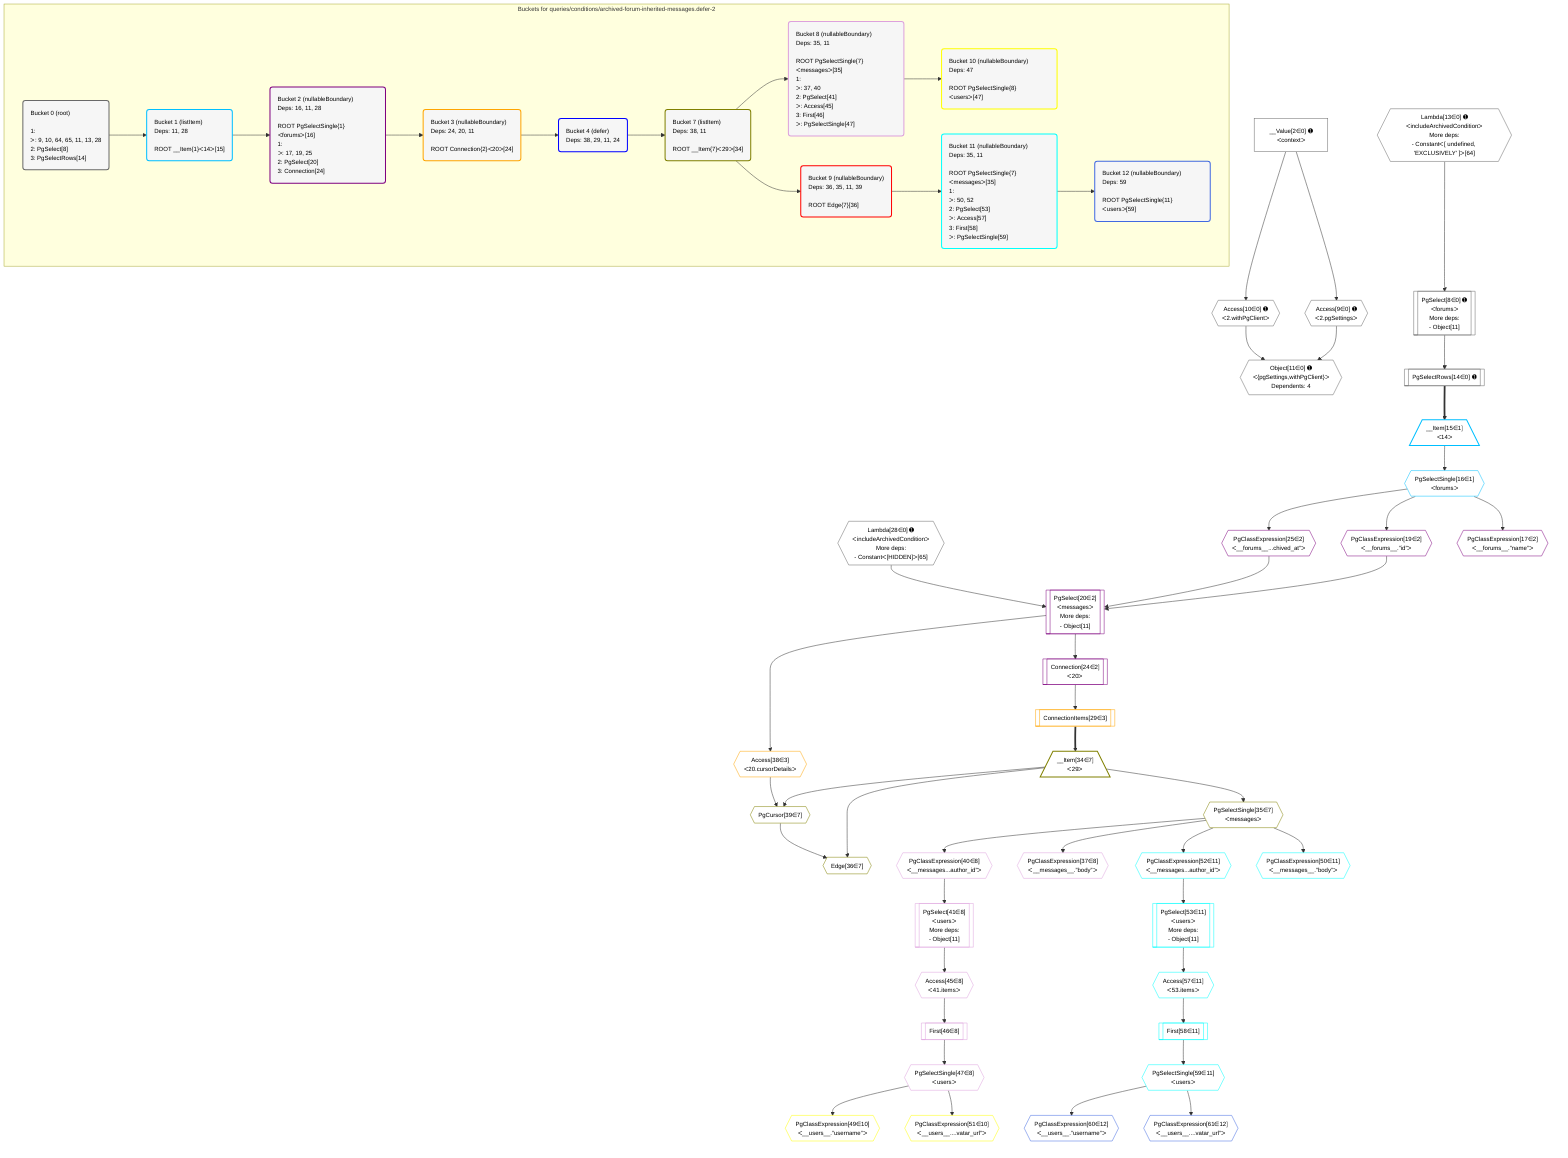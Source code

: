 %%{init: {'themeVariables': { 'fontSize': '12px'}}}%%
graph TD
    classDef path fill:#eee,stroke:#000,color:#000
    classDef plan fill:#fff,stroke-width:1px,color:#000
    classDef itemplan fill:#fff,stroke-width:2px,color:#000
    classDef unbatchedplan fill:#dff,stroke-width:1px,color:#000
    classDef sideeffectplan fill:#fcc,stroke-width:2px,color:#000
    classDef bucket fill:#f6f6f6,color:#000,stroke-width:2px,text-align:left

    subgraph "Buckets for queries/conditions/archived-forum-inherited-messages.defer-2"
    Bucket0("Bucket 0 (root)<br /><br />1: <br />ᐳ: 9, 10, 64, 65, 11, 13, 28<br />2: PgSelect[8]<br />3: PgSelectRows[14]"):::bucket
    Bucket1("Bucket 1 (listItem)<br />Deps: 11, 28<br /><br />ROOT __Item{1}ᐸ14ᐳ[15]"):::bucket
    Bucket2("Bucket 2 (nullableBoundary)<br />Deps: 16, 11, 28<br /><br />ROOT PgSelectSingle{1}ᐸforumsᐳ[16]<br />1: <br />ᐳ: 17, 19, 25<br />2: PgSelect[20]<br />3: Connection[24]"):::bucket
    Bucket3("Bucket 3 (nullableBoundary)<br />Deps: 24, 20, 11<br /><br />ROOT Connection{2}ᐸ20ᐳ[24]"):::bucket
    Bucket4("Bucket 4 (defer)<br />Deps: 38, 29, 11, 24"):::bucket
    Bucket7("Bucket 7 (listItem)<br />Deps: 38, 11<br /><br />ROOT __Item{7}ᐸ29ᐳ[34]"):::bucket
    Bucket8("Bucket 8 (nullableBoundary)<br />Deps: 35, 11<br /><br />ROOT PgSelectSingle{7}ᐸmessagesᐳ[35]<br />1: <br />ᐳ: 37, 40<br />2: PgSelect[41]<br />ᐳ: Access[45]<br />3: First[46]<br />ᐳ: PgSelectSingle[47]"):::bucket
    Bucket9("Bucket 9 (nullableBoundary)<br />Deps: 36, 35, 11, 39<br /><br />ROOT Edge{7}[36]"):::bucket
    Bucket10("Bucket 10 (nullableBoundary)<br />Deps: 47<br /><br />ROOT PgSelectSingle{8}ᐸusersᐳ[47]"):::bucket
    Bucket11("Bucket 11 (nullableBoundary)<br />Deps: 35, 11<br /><br />ROOT PgSelectSingle{7}ᐸmessagesᐳ[35]<br />1: <br />ᐳ: 50, 52<br />2: PgSelect[53]<br />ᐳ: Access[57]<br />3: First[58]<br />ᐳ: PgSelectSingle[59]"):::bucket
    Bucket12("Bucket 12 (nullableBoundary)<br />Deps: 59<br /><br />ROOT PgSelectSingle{11}ᐸusersᐳ[59]"):::bucket
    end
    Bucket0 --> Bucket1
    Bucket1 --> Bucket2
    Bucket2 --> Bucket3
    Bucket3 --> Bucket4
    Bucket4 --> Bucket7
    Bucket7 --> Bucket8 & Bucket9
    Bucket8 --> Bucket10
    Bucket9 --> Bucket11
    Bucket11 --> Bucket12

    %% plan dependencies
    PgSelect8[["PgSelect[8∈0] ➊<br />ᐸforumsᐳ<br />More deps:<br />- Object[11]"]]:::plan
    Lambda13{{"Lambda[13∈0] ➊<br />ᐸincludeArchivedConditionᐳ<br />More deps:<br />- Constantᐸ[ undefined, 'EXCLUSIVELY' ]ᐳ[64]"}}:::plan
    Lambda13 --> PgSelect8
    Object11{{"Object[11∈0] ➊<br />ᐸ{pgSettings,withPgClient}ᐳ<br />Dependents: 4"}}:::plan
    Access9{{"Access[9∈0] ➊<br />ᐸ2.pgSettingsᐳ"}}:::plan
    Access10{{"Access[10∈0] ➊<br />ᐸ2.withPgClientᐳ"}}:::plan
    Access9 & Access10 --> Object11
    __Value2["__Value[2∈0] ➊<br />ᐸcontextᐳ"]:::plan
    __Value2 --> Access9
    __Value2 --> Access10
    PgSelectRows14[["PgSelectRows[14∈0] ➊"]]:::plan
    PgSelect8 --> PgSelectRows14
    Lambda28{{"Lambda[28∈0] ➊<br />ᐸincludeArchivedConditionᐳ<br />More deps:<br />- Constantᐸ[HIDDEN]ᐳ[65]"}}:::plan
    __Item15[/"__Item[15∈1]<br />ᐸ14ᐳ"\]:::itemplan
    PgSelectRows14 ==> __Item15
    PgSelectSingle16{{"PgSelectSingle[16∈1]<br />ᐸforumsᐳ"}}:::plan
    __Item15 --> PgSelectSingle16
    PgSelect20[["PgSelect[20∈2]<br />ᐸmessagesᐳ<br />More deps:<br />- Object[11]"]]:::plan
    PgClassExpression19{{"PgClassExpression[19∈2]<br />ᐸ__forums__.”id”ᐳ"}}:::plan
    PgClassExpression25{{"PgClassExpression[25∈2]<br />ᐸ__forums__...chived_at”ᐳ"}}:::plan
    PgClassExpression19 & PgClassExpression25 & Lambda28 --> PgSelect20
    PgClassExpression17{{"PgClassExpression[17∈2]<br />ᐸ__forums__.”name”ᐳ"}}:::plan
    PgSelectSingle16 --> PgClassExpression17
    PgSelectSingle16 --> PgClassExpression19
    Connection24[["Connection[24∈2]<br />ᐸ20ᐳ"]]:::plan
    PgSelect20 --> Connection24
    PgSelectSingle16 --> PgClassExpression25
    ConnectionItems29[["ConnectionItems[29∈3]"]]:::plan
    Connection24 --> ConnectionItems29
    Access38{{"Access[38∈3]<br />ᐸ20.cursorDetailsᐳ"}}:::plan
    PgSelect20 --> Access38
    Edge36{{"Edge[36∈7]"}}:::plan
    __Item34[/"__Item[34∈7]<br />ᐸ29ᐳ"\]:::itemplan
    PgCursor39{{"PgCursor[39∈7]"}}:::plan
    __Item34 & PgCursor39 --> Edge36
    __Item34 & Access38 --> PgCursor39
    ConnectionItems29 ==> __Item34
    PgSelectSingle35{{"PgSelectSingle[35∈7]<br />ᐸmessagesᐳ"}}:::plan
    __Item34 --> PgSelectSingle35
    PgSelect41[["PgSelect[41∈8]<br />ᐸusersᐳ<br />More deps:<br />- Object[11]"]]:::plan
    PgClassExpression40{{"PgClassExpression[40∈8]<br />ᐸ__messages...author_id”ᐳ"}}:::plan
    PgClassExpression40 --> PgSelect41
    PgClassExpression37{{"PgClassExpression[37∈8]<br />ᐸ__messages__.”body”ᐳ"}}:::plan
    PgSelectSingle35 --> PgClassExpression37
    PgSelectSingle35 --> PgClassExpression40
    Access45{{"Access[45∈8]<br />ᐸ41.itemsᐳ"}}:::plan
    PgSelect41 --> Access45
    First46[["First[46∈8]"]]:::plan
    Access45 --> First46
    PgSelectSingle47{{"PgSelectSingle[47∈8]<br />ᐸusersᐳ"}}:::plan
    First46 --> PgSelectSingle47
    PgClassExpression49{{"PgClassExpression[49∈10]<br />ᐸ__users__.”username”ᐳ"}}:::plan
    PgSelectSingle47 --> PgClassExpression49
    PgClassExpression51{{"PgClassExpression[51∈10]<br />ᐸ__users__....vatar_url”ᐳ"}}:::plan
    PgSelectSingle47 --> PgClassExpression51
    PgSelect53[["PgSelect[53∈11]<br />ᐸusersᐳ<br />More deps:<br />- Object[11]"]]:::plan
    PgClassExpression52{{"PgClassExpression[52∈11]<br />ᐸ__messages...author_id”ᐳ"}}:::plan
    PgClassExpression52 --> PgSelect53
    PgClassExpression50{{"PgClassExpression[50∈11]<br />ᐸ__messages__.”body”ᐳ"}}:::plan
    PgSelectSingle35 --> PgClassExpression50
    PgSelectSingle35 --> PgClassExpression52
    Access57{{"Access[57∈11]<br />ᐸ53.itemsᐳ"}}:::plan
    PgSelect53 --> Access57
    First58[["First[58∈11]"]]:::plan
    Access57 --> First58
    PgSelectSingle59{{"PgSelectSingle[59∈11]<br />ᐸusersᐳ"}}:::plan
    First58 --> PgSelectSingle59
    PgClassExpression60{{"PgClassExpression[60∈12]<br />ᐸ__users__.”username”ᐳ"}}:::plan
    PgSelectSingle59 --> PgClassExpression60
    PgClassExpression61{{"PgClassExpression[61∈12]<br />ᐸ__users__....vatar_url”ᐳ"}}:::plan
    PgSelectSingle59 --> PgClassExpression61

    %% define steps
    classDef bucket0 stroke:#696969
    class Bucket0,__Value2,PgSelect8,Access9,Access10,Object11,Lambda13,PgSelectRows14,Lambda28 bucket0
    classDef bucket1 stroke:#00bfff
    class Bucket1,__Item15,PgSelectSingle16 bucket1
    classDef bucket2 stroke:#7f007f
    class Bucket2,PgClassExpression17,PgClassExpression19,PgSelect20,Connection24,PgClassExpression25 bucket2
    classDef bucket3 stroke:#ffa500
    class Bucket3,ConnectionItems29,Access38 bucket3
    classDef bucket4 stroke:#0000ff
    class Bucket4 bucket4
    classDef bucket7 stroke:#808000
    class Bucket7,__Item34,PgSelectSingle35,Edge36,PgCursor39 bucket7
    classDef bucket8 stroke:#dda0dd
    class Bucket8,PgClassExpression37,PgClassExpression40,PgSelect41,Access45,First46,PgSelectSingle47 bucket8
    classDef bucket9 stroke:#ff0000
    class Bucket9 bucket9
    classDef bucket10 stroke:#ffff00
    class Bucket10,PgClassExpression49,PgClassExpression51 bucket10
    classDef bucket11 stroke:#00ffff
    class Bucket11,PgClassExpression50,PgClassExpression52,PgSelect53,Access57,First58,PgSelectSingle59 bucket11
    classDef bucket12 stroke:#4169e1
    class Bucket12,PgClassExpression60,PgClassExpression61 bucket12
